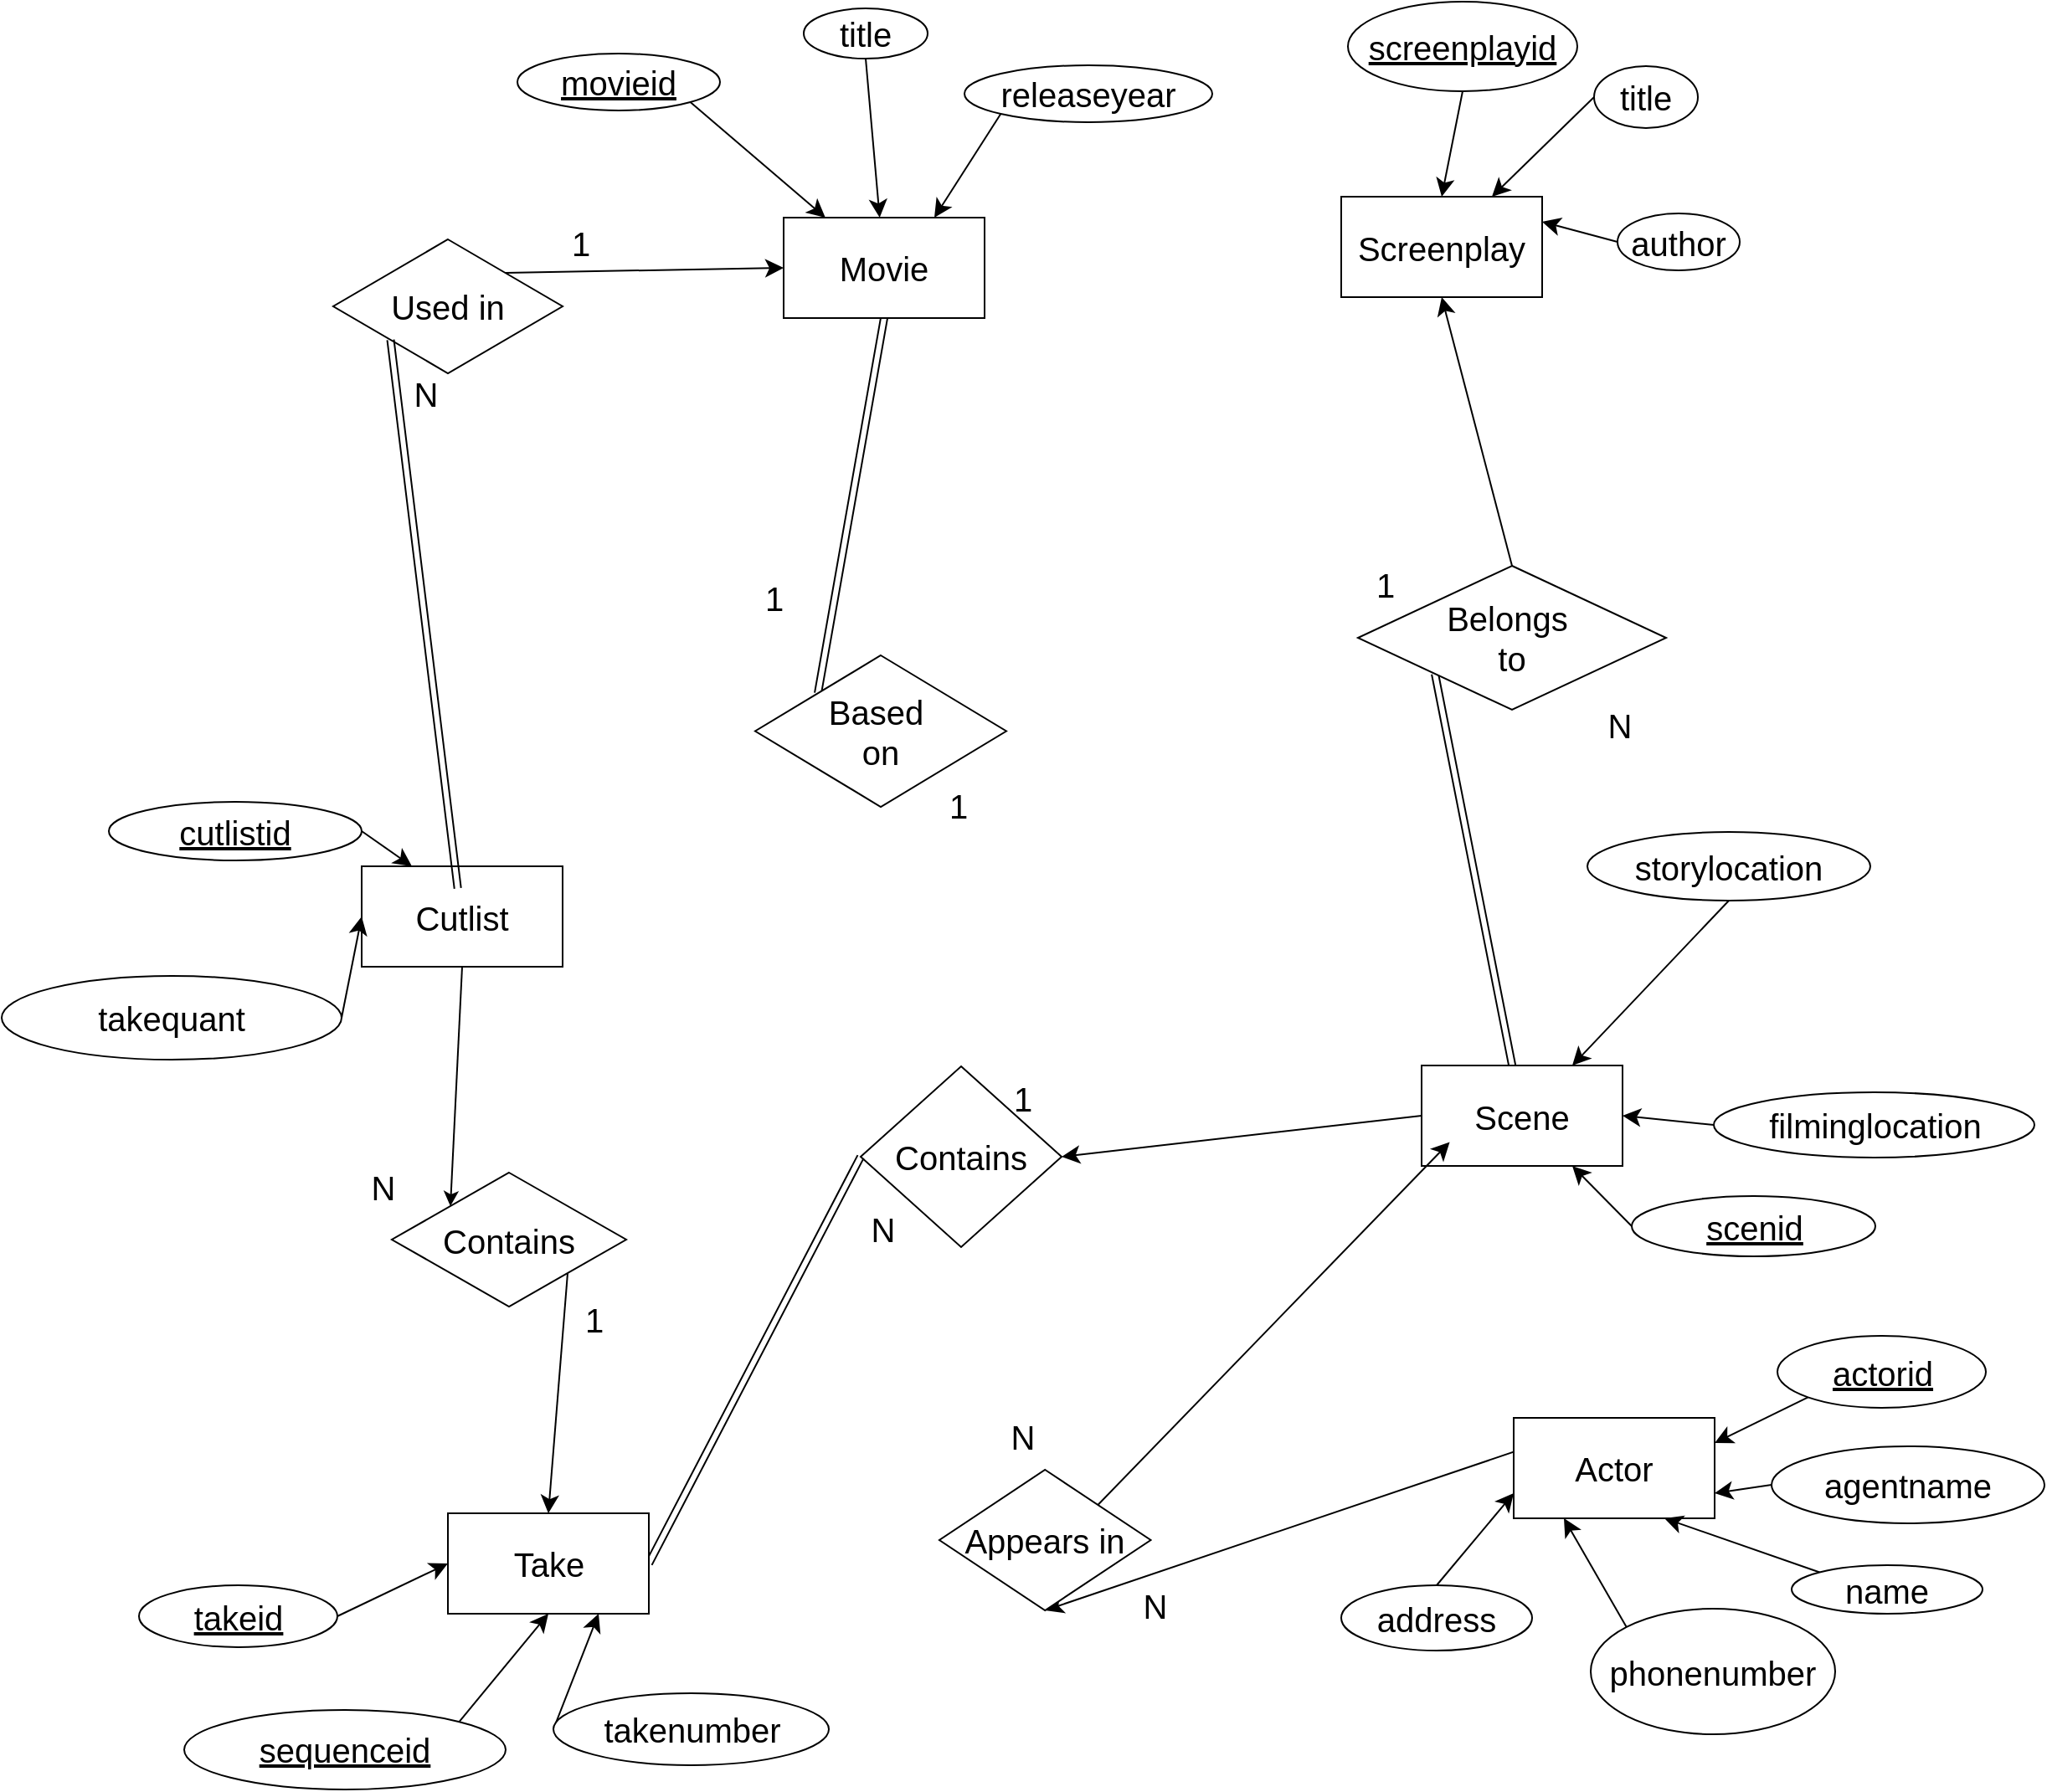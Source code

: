 <mxfile version="24.7.17">
  <diagram name="Page-1" id="sB857h8_IYKEjtVShUcO">
    <mxGraphModel dx="2018" dy="1146" grid="0" gridSize="10" guides="1" tooltips="1" connect="1" arrows="1" fold="1" page="0" pageScale="1" pageWidth="850" pageHeight="1100" math="0" shadow="0">
      <root>
        <mxCell id="0" />
        <mxCell id="1" parent="0" />
        <mxCell id="OhpfZ9pZvV3yuUP48iXX-1" value="Screenplay" style="rounded=0;whiteSpace=wrap;html=1;fontFamily=Helvetica;spacing=3;fontSize=20;" parent="1" vertex="1">
          <mxGeometry x="840" y="156.5" width="120" height="60" as="geometry" />
        </mxCell>
        <mxCell id="yZGT_BtKmztro6Jw3oL_-2" style="edgeStyle=none;shape=link;rounded=0;orthogonalLoop=1;jettySize=auto;html=1;exitX=0.5;exitY=1;exitDx=0;exitDy=0;entryX=0;entryY=0;entryDx=0;entryDy=0;" parent="1" source="OhpfZ9pZvV3yuUP48iXX-2" target="OhpfZ9pZvV3yuUP48iXX-41" edge="1">
          <mxGeometry relative="1" as="geometry" />
        </mxCell>
        <mxCell id="OhpfZ9pZvV3yuUP48iXX-2" value="Movie" style="rounded=0;whiteSpace=wrap;html=1;fontFamily=Helvetica;spacing=3;fontSize=20;" parent="1" vertex="1">
          <mxGeometry x="507" y="169" width="120" height="60" as="geometry" />
        </mxCell>
        <mxCell id="OhpfZ9pZvV3yuUP48iXX-3" style="edgeStyle=none;curved=1;rounded=0;orthogonalLoop=1;jettySize=auto;html=1;exitX=0;exitY=0.5;exitDx=0;exitDy=0;entryX=1;entryY=0.5;entryDx=0;entryDy=0;fontSize=20;startSize=8;endSize=8;fontFamily=Helvetica;spacing=3;" parent="1" source="OhpfZ9pZvV3yuUP48iXX-4" target="OhpfZ9pZvV3yuUP48iXX-56" edge="1">
          <mxGeometry relative="1" as="geometry" />
        </mxCell>
        <mxCell id="OhpfZ9pZvV3yuUP48iXX-4" value="Scene" style="rounded=0;whiteSpace=wrap;html=1;fontFamily=Helvetica;spacing=3;fontSize=20;" parent="1" vertex="1">
          <mxGeometry x="888" y="675.5" width="120" height="60" as="geometry" />
        </mxCell>
        <mxCell id="OhpfZ9pZvV3yuUP48iXX-5" style="edgeStyle=none;curved=1;rounded=0;orthogonalLoop=1;jettySize=auto;html=1;exitX=0.5;exitY=0;exitDx=0;exitDy=0;entryX=0.5;entryY=1;entryDx=0;entryDy=0;fontSize=20;startSize=8;endSize=8;fontFamily=Helvetica;spacing=3;" parent="1" source="OhpfZ9pZvV3yuUP48iXX-6" target="OhpfZ9pZvV3yuUP48iXX-55" edge="1">
          <mxGeometry relative="1" as="geometry" />
        </mxCell>
        <mxCell id="OhpfZ9pZvV3yuUP48iXX-6" value="Actor" style="rounded=0;whiteSpace=wrap;html=1;fontFamily=Helvetica;spacing=3;fontSize=20;" parent="1" vertex="1">
          <mxGeometry x="943" y="886" width="120" height="60" as="geometry" />
        </mxCell>
        <mxCell id="OhpfZ9pZvV3yuUP48iXX-7" style="edgeStyle=none;curved=1;rounded=0;orthogonalLoop=1;jettySize=auto;html=1;exitX=1;exitY=1;exitDx=0;exitDy=0;fontSize=20;startSize=8;endSize=8;fontFamily=Helvetica;spacing=3;" parent="1" source="OhpfZ9pZvV3yuUP48iXX-8" target="OhpfZ9pZvV3yuUP48iXX-2" edge="1">
          <mxGeometry relative="1" as="geometry" />
        </mxCell>
        <mxCell id="OhpfZ9pZvV3yuUP48iXX-8" value="&lt;u&gt;movieid&lt;/u&gt;" style="ellipse;whiteSpace=wrap;html=1;fontFamily=Helvetica;spacing=3;fontSize=20;" parent="1" vertex="1">
          <mxGeometry x="348" y="71" width="121" height="34" as="geometry" />
        </mxCell>
        <mxCell id="OhpfZ9pZvV3yuUP48iXX-9" style="edgeStyle=none;curved=1;rounded=0;orthogonalLoop=1;jettySize=auto;html=1;exitX=0.5;exitY=1;exitDx=0;exitDy=0;fontSize=20;startSize=8;endSize=8;fontFamily=Helvetica;spacing=3;" parent="1" source="OhpfZ9pZvV3yuUP48iXX-10" target="OhpfZ9pZvV3yuUP48iXX-2" edge="1">
          <mxGeometry relative="1" as="geometry" />
        </mxCell>
        <mxCell id="OhpfZ9pZvV3yuUP48iXX-10" value="title" style="ellipse;whiteSpace=wrap;html=1;fontFamily=Helvetica;spacing=3;fontSize=20;" parent="1" vertex="1">
          <mxGeometry x="519" y="44" width="74" height="30" as="geometry" />
        </mxCell>
        <mxCell id="OhpfZ9pZvV3yuUP48iXX-11" style="edgeStyle=none;curved=1;rounded=0;orthogonalLoop=1;jettySize=auto;html=1;exitX=0;exitY=1;exitDx=0;exitDy=0;entryX=0.75;entryY=0;entryDx=0;entryDy=0;fontSize=20;startSize=8;endSize=8;fontFamily=Helvetica;spacing=3;" parent="1" source="OhpfZ9pZvV3yuUP48iXX-12" target="OhpfZ9pZvV3yuUP48iXX-2" edge="1">
          <mxGeometry relative="1" as="geometry" />
        </mxCell>
        <mxCell id="OhpfZ9pZvV3yuUP48iXX-12" value="releaseyear" style="ellipse;whiteSpace=wrap;html=1;fontFamily=Helvetica;spacing=3;fontSize=20;" parent="1" vertex="1">
          <mxGeometry x="615" y="78" width="148" height="34" as="geometry" />
        </mxCell>
        <mxCell id="OhpfZ9pZvV3yuUP48iXX-13" style="edgeStyle=none;curved=1;rounded=0;orthogonalLoop=1;jettySize=auto;html=1;exitX=1;exitY=0.5;exitDx=0;exitDy=0;entryX=0;entryY=0.5;entryDx=0;entryDy=0;fontSize=20;startSize=8;endSize=8;fontFamily=Helvetica;spacing=3;" parent="1" source="OhpfZ9pZvV3yuUP48iXX-14" target="OhpfZ9pZvV3yuUP48iXX-59" edge="1">
          <mxGeometry relative="1" as="geometry" />
        </mxCell>
        <mxCell id="OhpfZ9pZvV3yuUP48iXX-14" value="&lt;u&gt;takeid&lt;/u&gt;" style="ellipse;whiteSpace=wrap;html=1;fontFamily=Helvetica;spacing=3;fontSize=20;" parent="1" vertex="1">
          <mxGeometry x="122" y="986" width="118.5" height="37" as="geometry" />
        </mxCell>
        <mxCell id="OhpfZ9pZvV3yuUP48iXX-15" style="edgeStyle=none;curved=1;rounded=0;orthogonalLoop=1;jettySize=auto;html=1;exitX=0;exitY=0.5;exitDx=0;exitDy=0;entryX=0.75;entryY=1;entryDx=0;entryDy=0;fontSize=20;startSize=8;endSize=8;fontFamily=Helvetica;spacing=3;" parent="1" source="OhpfZ9pZvV3yuUP48iXX-16" target="OhpfZ9pZvV3yuUP48iXX-59" edge="1">
          <mxGeometry relative="1" as="geometry">
            <mxPoint x="385.5" y="1016.5" as="targetPoint" />
          </mxGeometry>
        </mxCell>
        <mxCell id="OhpfZ9pZvV3yuUP48iXX-16" value="takenumber" style="ellipse;whiteSpace=wrap;html=1;fontFamily=Helvetica;spacing=3;fontSize=20;" parent="1" vertex="1">
          <mxGeometry x="369.5" y="1050.5" width="164.5" height="43" as="geometry" />
        </mxCell>
        <mxCell id="OhpfZ9pZvV3yuUP48iXX-17" style="edgeStyle=none;curved=1;rounded=0;orthogonalLoop=1;jettySize=auto;html=1;exitX=0;exitY=0.5;exitDx=0;exitDy=0;entryX=0.75;entryY=1;entryDx=0;entryDy=0;fontSize=20;startSize=8;endSize=8;fontFamily=Helvetica;spacing=3;" parent="1" source="OhpfZ9pZvV3yuUP48iXX-18" target="OhpfZ9pZvV3yuUP48iXX-4" edge="1">
          <mxGeometry relative="1" as="geometry" />
        </mxCell>
        <mxCell id="OhpfZ9pZvV3yuUP48iXX-18" value="&lt;u&gt;scenid&lt;/u&gt;" style="ellipse;whiteSpace=wrap;html=1;fontFamily=Helvetica;spacing=3;fontSize=20;" parent="1" vertex="1">
          <mxGeometry x="1013.5" y="753.5" width="145.5" height="36" as="geometry" />
        </mxCell>
        <mxCell id="OhpfZ9pZvV3yuUP48iXX-19" style="edgeStyle=none;curved=1;rounded=0;orthogonalLoop=1;jettySize=auto;html=1;exitX=0.5;exitY=1;exitDx=0;exitDy=0;fontSize=20;startSize=8;endSize=8;entryX=0.75;entryY=0;entryDx=0;entryDy=0;fontFamily=Helvetica;spacing=3;" parent="1" source="OhpfZ9pZvV3yuUP48iXX-20" target="OhpfZ9pZvV3yuUP48iXX-4" edge="1">
          <mxGeometry relative="1" as="geometry">
            <mxPoint x="1100.361" y="605.667" as="targetPoint" />
          </mxGeometry>
        </mxCell>
        <mxCell id="OhpfZ9pZvV3yuUP48iXX-20" value="storylocation" style="ellipse;whiteSpace=wrap;html=1;fontFamily=Helvetica;spacing=3;fontSize=20;" parent="1" vertex="1">
          <mxGeometry x="987" y="536" width="169" height="41" as="geometry" />
        </mxCell>
        <mxCell id="OhpfZ9pZvV3yuUP48iXX-21" style="edgeStyle=none;curved=1;rounded=0;orthogonalLoop=1;jettySize=auto;html=1;exitX=0;exitY=0.5;exitDx=0;exitDy=0;entryX=1;entryY=0.5;entryDx=0;entryDy=0;fontSize=20;startSize=8;endSize=8;fontFamily=Helvetica;spacing=3;" parent="1" source="OhpfZ9pZvV3yuUP48iXX-22" target="OhpfZ9pZvV3yuUP48iXX-4" edge="1">
          <mxGeometry relative="1" as="geometry" />
        </mxCell>
        <mxCell id="OhpfZ9pZvV3yuUP48iXX-22" value="filminglocation" style="ellipse;whiteSpace=wrap;html=1;fontFamily=Helvetica;spacing=3;fontSize=20;" parent="1" vertex="1">
          <mxGeometry x="1062.5" y="691.5" width="191.5" height="39" as="geometry" />
        </mxCell>
        <mxCell id="OhpfZ9pZvV3yuUP48iXX-23" style="edgeStyle=none;curved=1;rounded=0;orthogonalLoop=1;jettySize=auto;html=1;exitX=0.5;exitY=1;exitDx=0;exitDy=0;entryX=0.5;entryY=0;entryDx=0;entryDy=0;fontSize=20;startSize=8;endSize=8;fontFamily=Helvetica;spacing=3;" parent="1" source="OhpfZ9pZvV3yuUP48iXX-24" target="OhpfZ9pZvV3yuUP48iXX-1" edge="1">
          <mxGeometry relative="1" as="geometry" />
        </mxCell>
        <mxCell id="OhpfZ9pZvV3yuUP48iXX-24" value="&lt;u&gt;screenplayid&lt;/u&gt;" style="ellipse;whiteSpace=wrap;html=1;fontFamily=Helvetica;spacing=3;fontSize=20;" parent="1" vertex="1">
          <mxGeometry x="844" y="40" width="137" height="53.5" as="geometry" />
        </mxCell>
        <mxCell id="OhpfZ9pZvV3yuUP48iXX-25" style="edgeStyle=none;curved=1;rounded=0;orthogonalLoop=1;jettySize=auto;html=1;exitX=0;exitY=0.5;exitDx=0;exitDy=0;entryX=0.75;entryY=0;entryDx=0;entryDy=0;fontSize=20;startSize=8;endSize=8;fontFamily=Helvetica;spacing=3;" parent="1" source="OhpfZ9pZvV3yuUP48iXX-26" target="OhpfZ9pZvV3yuUP48iXX-1" edge="1">
          <mxGeometry relative="1" as="geometry" />
        </mxCell>
        <mxCell id="OhpfZ9pZvV3yuUP48iXX-26" value="title" style="ellipse;whiteSpace=wrap;html=1;fontFamily=Helvetica;spacing=3;fontSize=20;" parent="1" vertex="1">
          <mxGeometry x="991" y="78.5" width="62" height="37" as="geometry" />
        </mxCell>
        <mxCell id="OhpfZ9pZvV3yuUP48iXX-27" style="edgeStyle=none;curved=1;rounded=0;orthogonalLoop=1;jettySize=auto;html=1;exitX=0;exitY=0.5;exitDx=0;exitDy=0;entryX=1;entryY=0.25;entryDx=0;entryDy=0;fontSize=20;startSize=8;endSize=8;fontFamily=Helvetica;spacing=3;" parent="1" source="OhpfZ9pZvV3yuUP48iXX-28" target="OhpfZ9pZvV3yuUP48iXX-1" edge="1">
          <mxGeometry relative="1" as="geometry" />
        </mxCell>
        <mxCell id="OhpfZ9pZvV3yuUP48iXX-28" value="author" style="ellipse;whiteSpace=wrap;html=1;fontFamily=Helvetica;spacing=3;fontSize=20;" parent="1" vertex="1">
          <mxGeometry x="1005" y="166.5" width="73" height="34" as="geometry" />
        </mxCell>
        <mxCell id="OhpfZ9pZvV3yuUP48iXX-29" style="edgeStyle=none;curved=1;rounded=0;orthogonalLoop=1;jettySize=auto;html=1;exitX=0;exitY=1;exitDx=0;exitDy=0;entryX=1;entryY=0.25;entryDx=0;entryDy=0;fontSize=20;startSize=8;endSize=8;fontFamily=Helvetica;spacing=3;" parent="1" source="OhpfZ9pZvV3yuUP48iXX-30" target="OhpfZ9pZvV3yuUP48iXX-6" edge="1">
          <mxGeometry relative="1" as="geometry" />
        </mxCell>
        <mxCell id="OhpfZ9pZvV3yuUP48iXX-30" value="&lt;u&gt;actorid&lt;/u&gt;" style="ellipse;whiteSpace=wrap;html=1;fontFamily=Helvetica;spacing=3;fontSize=20;" parent="1" vertex="1">
          <mxGeometry x="1100.5" y="837" width="124.5" height="43" as="geometry" />
        </mxCell>
        <mxCell id="OhpfZ9pZvV3yuUP48iXX-31" style="edgeStyle=none;curved=1;rounded=0;orthogonalLoop=1;jettySize=auto;html=1;exitX=0;exitY=0;exitDx=0;exitDy=0;entryX=0.75;entryY=1;entryDx=0;entryDy=0;fontSize=20;startSize=8;endSize=8;fontFamily=Helvetica;spacing=3;" parent="1" source="OhpfZ9pZvV3yuUP48iXX-32" target="OhpfZ9pZvV3yuUP48iXX-6" edge="1">
          <mxGeometry relative="1" as="geometry" />
        </mxCell>
        <mxCell id="OhpfZ9pZvV3yuUP48iXX-32" value="name" style="ellipse;whiteSpace=wrap;html=1;fontFamily=Helvetica;spacing=3;fontSize=20;" parent="1" vertex="1">
          <mxGeometry x="1109" y="974" width="114" height="29" as="geometry" />
        </mxCell>
        <mxCell id="OhpfZ9pZvV3yuUP48iXX-33" style="edgeStyle=none;curved=1;rounded=0;orthogonalLoop=1;jettySize=auto;html=1;exitX=0;exitY=0;exitDx=0;exitDy=0;entryX=0.25;entryY=1;entryDx=0;entryDy=0;fontSize=20;startSize=8;endSize=8;fontFamily=Helvetica;spacing=3;" parent="1" source="OhpfZ9pZvV3yuUP48iXX-34" target="OhpfZ9pZvV3yuUP48iXX-6" edge="1">
          <mxGeometry relative="1" as="geometry" />
        </mxCell>
        <mxCell id="OhpfZ9pZvV3yuUP48iXX-34" value="phonenumber" style="ellipse;whiteSpace=wrap;html=1;fontFamily=Helvetica;spacing=3;fontSize=20;" parent="1" vertex="1">
          <mxGeometry x="989" y="1000" width="146" height="75" as="geometry" />
        </mxCell>
        <mxCell id="OhpfZ9pZvV3yuUP48iXX-35" style="edgeStyle=none;curved=1;rounded=0;orthogonalLoop=1;jettySize=auto;html=1;exitX=0.5;exitY=0;exitDx=0;exitDy=0;entryX=0;entryY=0.75;entryDx=0;entryDy=0;fontSize=20;startSize=8;endSize=8;fontFamily=Helvetica;spacing=3;" parent="1" source="OhpfZ9pZvV3yuUP48iXX-36" target="OhpfZ9pZvV3yuUP48iXX-6" edge="1">
          <mxGeometry relative="1" as="geometry" />
        </mxCell>
        <mxCell id="OhpfZ9pZvV3yuUP48iXX-36" value="address" style="ellipse;whiteSpace=wrap;html=1;fontFamily=Helvetica;spacing=3;fontSize=20;" parent="1" vertex="1">
          <mxGeometry x="840" y="986" width="114" height="39" as="geometry" />
        </mxCell>
        <mxCell id="OhpfZ9pZvV3yuUP48iXX-37" style="edgeStyle=none;curved=1;rounded=0;orthogonalLoop=1;jettySize=auto;html=1;exitX=0;exitY=0.5;exitDx=0;exitDy=0;entryX=1;entryY=0.75;entryDx=0;entryDy=0;fontSize=20;startSize=8;endSize=8;fontFamily=Helvetica;spacing=3;" parent="1" source="OhpfZ9pZvV3yuUP48iXX-38" target="OhpfZ9pZvV3yuUP48iXX-6" edge="1">
          <mxGeometry relative="1" as="geometry" />
        </mxCell>
        <mxCell id="OhpfZ9pZvV3yuUP48iXX-38" value="agentname" style="ellipse;whiteSpace=wrap;html=1;fontFamily=Helvetica;spacing=3;fontSize=20;" parent="1" vertex="1">
          <mxGeometry x="1097" y="903" width="163" height="46" as="geometry" />
        </mxCell>
        <mxCell id="OhpfZ9pZvV3yuUP48iXX-39" style="edgeStyle=none;curved=1;rounded=0;orthogonalLoop=1;jettySize=auto;html=1;exitX=1;exitY=0;exitDx=0;exitDy=0;entryX=0.5;entryY=1;entryDx=0;entryDy=0;fontSize=20;startSize=8;endSize=8;fontFamily=Helvetica;spacing=3;" parent="1" source="OhpfZ9pZvV3yuUP48iXX-40" target="OhpfZ9pZvV3yuUP48iXX-59" edge="1">
          <mxGeometry relative="1" as="geometry">
            <mxPoint x="355.5" y="1046.5" as="targetPoint" />
          </mxGeometry>
        </mxCell>
        <mxCell id="OhpfZ9pZvV3yuUP48iXX-40" value="&lt;u&gt;sequenceid&lt;/u&gt;" style="ellipse;whiteSpace=wrap;html=1;fontFamily=Helvetica;spacing=3;fontSize=20;" parent="1" vertex="1">
          <mxGeometry x="149" y="1060.5" width="192" height="47.5" as="geometry" />
        </mxCell>
        <mxCell id="OhpfZ9pZvV3yuUP48iXX-41" value="Based&amp;nbsp;&lt;div style=&quot;font-size: 20px;&quot;&gt;on&lt;/div&gt;" style="rhombus;whiteSpace=wrap;html=1;fontFamily=Helvetica;spacing=3;fontSize=20;" parent="1" vertex="1">
          <mxGeometry x="490" y="430.5" width="150" height="90.5" as="geometry" />
        </mxCell>
        <mxCell id="yZGT_BtKmztro6Jw3oL_-6" style="edgeStyle=none;rounded=0;orthogonalLoop=1;jettySize=auto;html=1;exitX=0.5;exitY=1;exitDx=0;exitDy=0;entryX=0;entryY=0;entryDx=0;entryDy=0;" parent="1" source="OhpfZ9pZvV3yuUP48iXX-44" target="OhpfZ9pZvV3yuUP48iXX-64" edge="1">
          <mxGeometry relative="1" as="geometry" />
        </mxCell>
        <mxCell id="OhpfZ9pZvV3yuUP48iXX-44" value="Cutlist" style="rounded=0;whiteSpace=wrap;html=1;fontFamily=Helvetica;spacing=3;fontSize=20;" parent="1" vertex="1">
          <mxGeometry x="255" y="556.5" width="120" height="60" as="geometry" />
        </mxCell>
        <mxCell id="OhpfZ9pZvV3yuUP48iXX-45" style="edgeStyle=none;curved=1;rounded=0;orthogonalLoop=1;jettySize=auto;html=1;exitX=1;exitY=0.5;exitDx=0;exitDy=0;entryX=0.25;entryY=0;entryDx=0;entryDy=0;fontSize=20;startSize=8;endSize=8;fontFamily=Helvetica;spacing=3;" parent="1" source="OhpfZ9pZvV3yuUP48iXX-46" target="OhpfZ9pZvV3yuUP48iXX-44" edge="1">
          <mxGeometry relative="1" as="geometry" />
        </mxCell>
        <mxCell id="OhpfZ9pZvV3yuUP48iXX-46" value="&lt;u&gt;cutlistid&lt;/u&gt;" style="ellipse;whiteSpace=wrap;html=1;fontFamily=Helvetica;spacing=3;fontSize=20;" parent="1" vertex="1">
          <mxGeometry x="104" y="518" width="151" height="35" as="geometry" />
        </mxCell>
        <mxCell id="OhpfZ9pZvV3yuUP48iXX-47" style="edgeStyle=none;curved=1;rounded=0;orthogonalLoop=1;jettySize=auto;html=1;exitX=1;exitY=0.5;exitDx=0;exitDy=0;entryX=0;entryY=0.5;entryDx=0;entryDy=0;fontSize=20;startSize=8;endSize=8;fontFamily=Helvetica;spacing=3;" parent="1" source="OhpfZ9pZvV3yuUP48iXX-48" target="OhpfZ9pZvV3yuUP48iXX-44" edge="1">
          <mxGeometry relative="1" as="geometry" />
        </mxCell>
        <mxCell id="OhpfZ9pZvV3yuUP48iXX-48" value="takequant" style="ellipse;whiteSpace=wrap;html=1;fontFamily=Helvetica;spacing=3;fontSize=20;" parent="1" vertex="1">
          <mxGeometry x="40" y="622" width="203" height="50" as="geometry" />
        </mxCell>
        <mxCell id="OhpfZ9pZvV3yuUP48iXX-49" value="1" style="text;html=1;align=center;verticalAlign=middle;resizable=0;points=[];autosize=1;strokeColor=none;fillColor=none;fontSize=20;fontFamily=Helvetica;spacing=3;" parent="1" vertex="1">
          <mxGeometry x="595" y="501" width="31" height="38" as="geometry" />
        </mxCell>
        <mxCell id="OhpfZ9pZvV3yuUP48iXX-50" style="edgeStyle=none;curved=1;rounded=0;orthogonalLoop=1;jettySize=auto;html=1;exitX=0.5;exitY=0;exitDx=0;exitDy=0;entryX=0.5;entryY=1;entryDx=0;entryDy=0;fontSize=20;startSize=8;endSize=8;fontFamily=Helvetica;spacing=3;" parent="1" source="OhpfZ9pZvV3yuUP48iXX-52" target="OhpfZ9pZvV3yuUP48iXX-1" edge="1">
          <mxGeometry relative="1" as="geometry" />
        </mxCell>
        <mxCell id="yZGT_BtKmztro6Jw3oL_-3" style="edgeStyle=none;shape=link;rounded=0;orthogonalLoop=1;jettySize=auto;html=1;exitX=0;exitY=1;exitDx=0;exitDy=0;" parent="1" source="OhpfZ9pZvV3yuUP48iXX-52" target="OhpfZ9pZvV3yuUP48iXX-4" edge="1">
          <mxGeometry relative="1" as="geometry" />
        </mxCell>
        <mxCell id="OhpfZ9pZvV3yuUP48iXX-52" value="Belongs&amp;nbsp;&lt;div style=&quot;font-size: 20px;&quot;&gt;to&lt;/div&gt;" style="rhombus;whiteSpace=wrap;html=1;fontFamily=Helvetica;spacing=3;fontSize=20;" parent="1" vertex="1">
          <mxGeometry x="850" y="377" width="184" height="86" as="geometry" />
        </mxCell>
        <mxCell id="OhpfZ9pZvV3yuUP48iXX-53" value="N" style="text;html=1;align=center;verticalAlign=middle;resizable=0;points=[];autosize=1;strokeColor=none;fillColor=none;fontSize=20;fontFamily=Helvetica;spacing=3;" parent="1" vertex="1">
          <mxGeometry x="989" y="453" width="34" height="38" as="geometry" />
        </mxCell>
        <mxCell id="OhpfZ9pZvV3yuUP48iXX-54" value="1" style="text;html=1;align=center;verticalAlign=middle;resizable=0;points=[];autosize=1;strokeColor=none;fillColor=none;fontSize=20;fontFamily=Helvetica;spacing=3;" parent="1" vertex="1">
          <mxGeometry x="850" y="369" width="31" height="38" as="geometry" />
        </mxCell>
        <mxCell id="OhpfZ9pZvV3yuUP48iXX-55" value="Appears in" style="rhombus;whiteSpace=wrap;html=1;fontFamily=Helvetica;spacing=3;fontSize=20;" parent="1" vertex="1">
          <mxGeometry x="600" y="917" width="126.25" height="84" as="geometry" />
        </mxCell>
        <mxCell id="OhpfZ9pZvV3yuUP48iXX-56" value="Contains" style="rhombus;whiteSpace=wrap;html=1;fontFamily=Helvetica;spacing=3;fontSize=20;" parent="1" vertex="1">
          <mxGeometry x="553" y="676" width="120" height="108" as="geometry" />
        </mxCell>
        <mxCell id="OhpfZ9pZvV3yuUP48iXX-57" style="edgeStyle=none;curved=1;rounded=0;orthogonalLoop=1;jettySize=auto;html=1;exitX=1;exitY=0;exitDx=0;exitDy=0;entryX=0.14;entryY=0.762;entryDx=0;entryDy=0;entryPerimeter=0;fontSize=20;startSize=8;endSize=8;fontFamily=Helvetica;spacing=3;" parent="1" source="OhpfZ9pZvV3yuUP48iXX-55" target="OhpfZ9pZvV3yuUP48iXX-4" edge="1">
          <mxGeometry relative="1" as="geometry" />
        </mxCell>
        <mxCell id="yZGT_BtKmztro6Jw3oL_-4" style="edgeStyle=none;shape=link;rounded=0;orthogonalLoop=1;jettySize=auto;html=1;exitX=1;exitY=0.5;exitDx=0;exitDy=0;entryX=0;entryY=0.5;entryDx=0;entryDy=0;" parent="1" source="OhpfZ9pZvV3yuUP48iXX-59" target="OhpfZ9pZvV3yuUP48iXX-56" edge="1">
          <mxGeometry relative="1" as="geometry" />
        </mxCell>
        <mxCell id="OhpfZ9pZvV3yuUP48iXX-59" value="Take" style="rounded=0;whiteSpace=wrap;html=1;fontFamily=Helvetica;spacing=3;fontSize=20;" parent="1" vertex="1">
          <mxGeometry x="306.5" y="943" width="120" height="60" as="geometry" />
        </mxCell>
        <mxCell id="OhpfZ9pZvV3yuUP48iXX-60" style="edgeStyle=none;curved=1;rounded=0;orthogonalLoop=1;jettySize=auto;html=1;exitX=1;exitY=0;exitDx=0;exitDy=0;entryX=0;entryY=0.5;entryDx=0;entryDy=0;fontSize=20;startSize=8;endSize=8;fontFamily=Helvetica;spacing=3;" parent="1" source="OhpfZ9pZvV3yuUP48iXX-61" target="OhpfZ9pZvV3yuUP48iXX-2" edge="1">
          <mxGeometry relative="1" as="geometry" />
        </mxCell>
        <mxCell id="OhpfZ9pZvV3yuUP48iXX-61" value="Used in" style="rhombus;whiteSpace=wrap;html=1;fontFamily=Helvetica;spacing=3;fontSize=20;" parent="1" vertex="1">
          <mxGeometry x="238" y="182" width="137" height="80" as="geometry" />
        </mxCell>
        <mxCell id="OhpfZ9pZvV3yuUP48iXX-62" style="edgeStyle=none;curved=1;rounded=0;orthogonalLoop=1;jettySize=auto;html=1;exitX=1;exitY=1;exitDx=0;exitDy=0;entryX=0.5;entryY=0;entryDx=0;entryDy=0;fontSize=20;startSize=8;endSize=8;fontFamily=Helvetica;spacing=3;" parent="1" source="OhpfZ9pZvV3yuUP48iXX-64" target="OhpfZ9pZvV3yuUP48iXX-59" edge="1">
          <mxGeometry relative="1" as="geometry" />
        </mxCell>
        <mxCell id="OhpfZ9pZvV3yuUP48iXX-64" value="Contains" style="rhombus;whiteSpace=wrap;html=1;fontFamily=Helvetica;spacing=3;fontSize=20;" parent="1" vertex="1">
          <mxGeometry x="273" y="739.5" width="140" height="80" as="geometry" />
        </mxCell>
        <mxCell id="OhpfZ9pZvV3yuUP48iXX-65" value="N" style="text;html=1;align=center;verticalAlign=middle;whiteSpace=wrap;rounded=0;fontSize=20;fontFamily=Helvetica;spacing=3;" parent="1" vertex="1">
          <mxGeometry x="238" y="733" width="60" height="30" as="geometry" />
        </mxCell>
        <mxCell id="OhpfZ9pZvV3yuUP48iXX-66" value="1" style="text;html=1;align=center;verticalAlign=middle;whiteSpace=wrap;rounded=0;fontSize=20;fontFamily=Helvetica;spacing=3;" parent="1" vertex="1">
          <mxGeometry x="364" y="812" width="60" height="30" as="geometry" />
        </mxCell>
        <mxCell id="OhpfZ9pZvV3yuUP48iXX-67" value="1" style="text;html=1;align=center;verticalAlign=middle;whiteSpace=wrap;rounded=0;fontSize=20;fontFamily=Helvetica;spacing=3;" parent="1" vertex="1">
          <mxGeometry x="356" y="168.5" width="60" height="30" as="geometry" />
        </mxCell>
        <mxCell id="OhpfZ9pZvV3yuUP48iXX-68" value="N" style="text;html=1;align=center;verticalAlign=middle;resizable=0;points=[];autosize=1;strokeColor=none;fillColor=none;fontSize=20;fontFamily=Helvetica;spacing=3;" parent="1" vertex="1">
          <mxGeometry x="276" y="254.5" width="34" height="38" as="geometry" />
        </mxCell>
        <mxCell id="OhpfZ9pZvV3yuUP48iXX-69" value="1" style="text;html=1;align=center;verticalAlign=middle;whiteSpace=wrap;rounded=0;fontSize=20;fontFamily=Helvetica;spacing=3;" parent="1" vertex="1">
          <mxGeometry x="619.5" y="679.5" width="60" height="30" as="geometry" />
        </mxCell>
        <mxCell id="OhpfZ9pZvV3yuUP48iXX-70" value="N" style="text;html=1;align=center;verticalAlign=middle;resizable=0;points=[];autosize=1;strokeColor=none;fillColor=none;fontSize=20;fontFamily=Helvetica;spacing=3;" parent="1" vertex="1">
          <mxGeometry x="548.5" y="753.5" width="34" height="38" as="geometry" />
        </mxCell>
        <mxCell id="OhpfZ9pZvV3yuUP48iXX-71" value="N" style="text;html=1;align=center;verticalAlign=middle;whiteSpace=wrap;rounded=0;fontSize=20;fontFamily=Helvetica;spacing=3;" parent="1" vertex="1">
          <mxGeometry x="699" y="983" width="60" height="30" as="geometry" />
        </mxCell>
        <mxCell id="OhpfZ9pZvV3yuUP48iXX-72" value="N" style="text;html=1;align=center;verticalAlign=middle;whiteSpace=wrap;rounded=0;fontSize=20;fontFamily=Helvetica;spacing=3;" parent="1" vertex="1">
          <mxGeometry x="619.5" y="882" width="60" height="30" as="geometry" />
        </mxCell>
        <mxCell id="OhpfZ9pZvV3yuUP48iXX-74" value="1" style="text;html=1;align=center;verticalAlign=middle;resizable=0;points=[];autosize=1;strokeColor=none;fillColor=none;fontSize=20;fontFamily=Helvetica;spacing=3;" parent="1" vertex="1">
          <mxGeometry x="485" y="377" width="31" height="38" as="geometry" />
        </mxCell>
        <mxCell id="yZGT_BtKmztro6Jw3oL_-1" style="edgeStyle=none;shape=link;rounded=0;orthogonalLoop=1;jettySize=auto;html=1;exitX=0;exitY=1;exitDx=0;exitDy=0;entryX=0.478;entryY=0.219;entryDx=0;entryDy=0;entryPerimeter=0;" parent="1" source="OhpfZ9pZvV3yuUP48iXX-61" target="OhpfZ9pZvV3yuUP48iXX-44" edge="1">
          <mxGeometry relative="1" as="geometry" />
        </mxCell>
      </root>
    </mxGraphModel>
  </diagram>
</mxfile>
